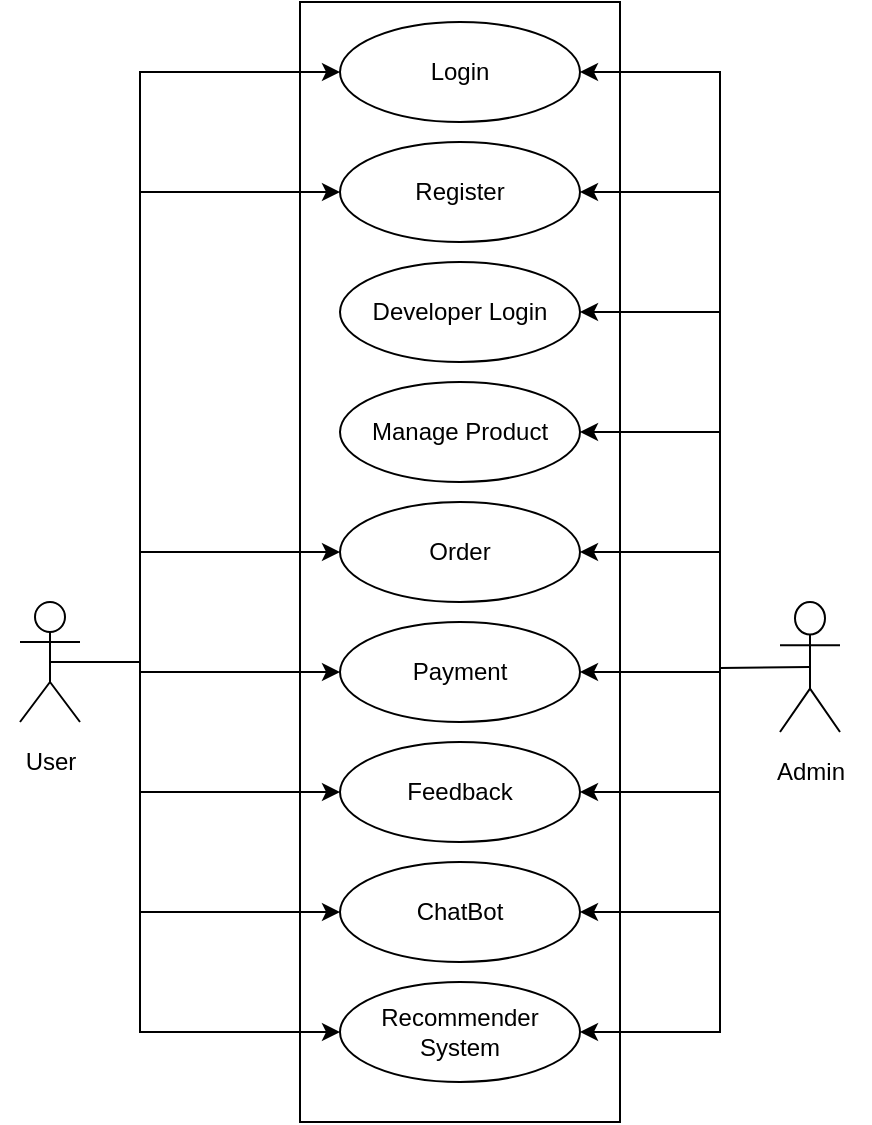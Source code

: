 <mxfile version="24.0.7" type="github">
  <diagram name="Page-1" id="xSG1XHO8h1wz-EjAUy9p">
    <mxGraphModel dx="954" dy="1666" grid="1" gridSize="10" guides="1" tooltips="1" connect="1" arrows="1" fold="1" page="1" pageScale="1" pageWidth="827" pageHeight="1169" math="0" shadow="0">
      <root>
        <mxCell id="0" />
        <mxCell id="1" parent="0" />
        <mxCell id="ypZid0iXlpYHnGb33FYo-2" value="" style="rounded=0;whiteSpace=wrap;html=1;direction=south;labelBackgroundColor=none;" vertex="1" parent="1">
          <mxGeometry x="330" y="-10" width="160" height="560" as="geometry" />
        </mxCell>
        <mxCell id="ypZid0iXlpYHnGb33FYo-4" value="Login" style="ellipse;whiteSpace=wrap;html=1;rounded=0;labelBackgroundColor=none;" vertex="1" parent="1">
          <mxGeometry x="350" width="120" height="50" as="geometry" />
        </mxCell>
        <mxCell id="ypZid0iXlpYHnGb33FYo-5" value="Register" style="ellipse;whiteSpace=wrap;html=1;rounded=0;labelBackgroundColor=none;" vertex="1" parent="1">
          <mxGeometry x="350" y="60" width="120" height="50" as="geometry" />
        </mxCell>
        <mxCell id="ypZid0iXlpYHnGb33FYo-6" value="Developer Login" style="ellipse;whiteSpace=wrap;html=1;rounded=0;labelBackgroundColor=none;" vertex="1" parent="1">
          <mxGeometry x="350" y="120" width="120" height="50" as="geometry" />
        </mxCell>
        <mxCell id="ypZid0iXlpYHnGb33FYo-7" value="Manage Product" style="ellipse;whiteSpace=wrap;html=1;rounded=0;labelBackgroundColor=none;" vertex="1" parent="1">
          <mxGeometry x="350" y="180" width="120" height="50" as="geometry" />
        </mxCell>
        <mxCell id="ypZid0iXlpYHnGb33FYo-8" value="Order" style="ellipse;whiteSpace=wrap;html=1;rounded=0;labelBackgroundColor=none;" vertex="1" parent="1">
          <mxGeometry x="350" y="240" width="120" height="50" as="geometry" />
        </mxCell>
        <mxCell id="ypZid0iXlpYHnGb33FYo-9" value="Payment" style="ellipse;whiteSpace=wrap;html=1;rounded=0;labelBackgroundColor=none;" vertex="1" parent="1">
          <mxGeometry x="350" y="300" width="120" height="50" as="geometry" />
        </mxCell>
        <mxCell id="ypZid0iXlpYHnGb33FYo-10" value="Feedback" style="ellipse;whiteSpace=wrap;html=1;rounded=0;labelBackgroundColor=none;" vertex="1" parent="1">
          <mxGeometry x="350" y="360" width="120" height="50" as="geometry" />
        </mxCell>
        <mxCell id="ypZid0iXlpYHnGb33FYo-12" value="ChatBot" style="ellipse;whiteSpace=wrap;html=1;rounded=0;labelBackgroundColor=none;" vertex="1" parent="1">
          <mxGeometry x="350" y="420" width="120" height="50" as="geometry" />
        </mxCell>
        <mxCell id="ypZid0iXlpYHnGb33FYo-13" value="Recommender&lt;div&gt;System&lt;/div&gt;" style="ellipse;whiteSpace=wrap;html=1;rounded=0;labelBackgroundColor=none;" vertex="1" parent="1">
          <mxGeometry x="350" y="480" width="120" height="50" as="geometry" />
        </mxCell>
        <mxCell id="ypZid0iXlpYHnGb33FYo-14" value="" style="shape=umlActor;verticalLabelPosition=bottom;verticalAlign=top;html=1;outlineConnect=0;rounded=0;labelBackgroundColor=none;" vertex="1" parent="1">
          <mxGeometry x="190" y="290" width="30" height="60" as="geometry" />
        </mxCell>
        <mxCell id="ypZid0iXlpYHnGb33FYo-15" value="" style="shape=umlActor;verticalLabelPosition=bottom;verticalAlign=top;html=1;outlineConnect=0;rounded=0;labelBackgroundColor=none;" vertex="1" parent="1">
          <mxGeometry x="570" y="290" width="30" height="65" as="geometry" />
        </mxCell>
        <mxCell id="ypZid0iXlpYHnGb33FYo-21" value="User" style="text;html=1;align=center;verticalAlign=middle;resizable=0;points=[];autosize=1;strokeColor=none;fillColor=none;rounded=0;labelBackgroundColor=none;" vertex="1" parent="1">
          <mxGeometry x="180" y="355" width="50" height="30" as="geometry" />
        </mxCell>
        <mxCell id="ypZid0iXlpYHnGb33FYo-22" value="Admin" style="text;html=1;align=center;verticalAlign=middle;resizable=0;points=[];autosize=1;strokeColor=none;fillColor=none;rounded=0;labelBackgroundColor=none;" vertex="1" parent="1">
          <mxGeometry x="555" y="360" width="60" height="30" as="geometry" />
        </mxCell>
        <mxCell id="ypZid0iXlpYHnGb33FYo-27" value="" style="endArrow=none;html=1;rounded=0;exitX=0.5;exitY=0.5;exitDx=0;exitDy=0;exitPerimeter=0;labelBackgroundColor=none;fontColor=default;" edge="1" parent="1" source="ypZid0iXlpYHnGb33FYo-14">
          <mxGeometry width="50" height="50" relative="1" as="geometry">
            <mxPoint x="390" y="260" as="sourcePoint" />
            <mxPoint x="250" y="320" as="targetPoint" />
          </mxGeometry>
        </mxCell>
        <mxCell id="ypZid0iXlpYHnGb33FYo-28" value="" style="endArrow=none;html=1;rounded=0;exitX=0.5;exitY=0.5;exitDx=0;exitDy=0;exitPerimeter=0;labelBackgroundColor=none;fontColor=default;" edge="1" parent="1" source="ypZid0iXlpYHnGb33FYo-15">
          <mxGeometry width="50" height="50" relative="1" as="geometry">
            <mxPoint x="390" y="260" as="sourcePoint" />
            <mxPoint x="540" y="323" as="targetPoint" />
          </mxGeometry>
        </mxCell>
        <mxCell id="ypZid0iXlpYHnGb33FYo-30" value="" style="endArrow=classic;html=1;rounded=0;entryX=0;entryY=0.5;entryDx=0;entryDy=0;labelBackgroundColor=none;fontColor=default;" edge="1" parent="1" target="ypZid0iXlpYHnGb33FYo-4">
          <mxGeometry width="50" height="50" relative="1" as="geometry">
            <mxPoint x="250" y="320" as="sourcePoint" />
            <mxPoint x="440" y="210" as="targetPoint" />
            <Array as="points">
              <mxPoint x="250" y="25" />
            </Array>
          </mxGeometry>
        </mxCell>
        <mxCell id="ypZid0iXlpYHnGb33FYo-31" value="" style="endArrow=classic;html=1;rounded=0;entryX=0;entryY=0.5;entryDx=0;entryDy=0;labelBackgroundColor=none;fontColor=default;" edge="1" parent="1" target="ypZid0iXlpYHnGb33FYo-5">
          <mxGeometry width="50" height="50" relative="1" as="geometry">
            <mxPoint x="250" y="320" as="sourcePoint" />
            <mxPoint x="440" y="210" as="targetPoint" />
            <Array as="points">
              <mxPoint x="250" y="85" />
            </Array>
          </mxGeometry>
        </mxCell>
        <mxCell id="ypZid0iXlpYHnGb33FYo-32" value="" style="endArrow=classic;html=1;rounded=0;entryX=0;entryY=0.5;entryDx=0;entryDy=0;labelBackgroundColor=none;fontColor=default;" edge="1" parent="1" target="ypZid0iXlpYHnGb33FYo-8">
          <mxGeometry width="50" height="50" relative="1" as="geometry">
            <mxPoint x="250" y="320" as="sourcePoint" />
            <mxPoint x="440" y="210" as="targetPoint" />
            <Array as="points">
              <mxPoint x="250" y="265" />
            </Array>
          </mxGeometry>
        </mxCell>
        <mxCell id="ypZid0iXlpYHnGb33FYo-33" value="" style="endArrow=classic;html=1;rounded=0;entryX=0;entryY=0.5;entryDx=0;entryDy=0;labelBackgroundColor=none;fontColor=default;" edge="1" parent="1" target="ypZid0iXlpYHnGb33FYo-9">
          <mxGeometry width="50" height="50" relative="1" as="geometry">
            <mxPoint x="250" y="320" as="sourcePoint" />
            <mxPoint x="440" y="330" as="targetPoint" />
            <Array as="points">
              <mxPoint x="250" y="325" />
            </Array>
          </mxGeometry>
        </mxCell>
        <mxCell id="ypZid0iXlpYHnGb33FYo-34" value="" style="endArrow=classic;html=1;rounded=0;entryX=0;entryY=0.5;entryDx=0;entryDy=0;labelBackgroundColor=none;fontColor=default;" edge="1" parent="1" target="ypZid0iXlpYHnGb33FYo-10">
          <mxGeometry width="50" height="50" relative="1" as="geometry">
            <mxPoint x="250" y="320" as="sourcePoint" />
            <mxPoint x="440" y="330" as="targetPoint" />
            <Array as="points">
              <mxPoint x="250" y="385" />
            </Array>
          </mxGeometry>
        </mxCell>
        <mxCell id="ypZid0iXlpYHnGb33FYo-35" value="" style="endArrow=classic;html=1;rounded=0;entryX=0;entryY=0.5;entryDx=0;entryDy=0;labelBackgroundColor=none;fontColor=default;" edge="1" parent="1" target="ypZid0iXlpYHnGb33FYo-12">
          <mxGeometry width="50" height="50" relative="1" as="geometry">
            <mxPoint x="250" y="320" as="sourcePoint" />
            <mxPoint x="440" y="330" as="targetPoint" />
            <Array as="points">
              <mxPoint x="250" y="445" />
            </Array>
          </mxGeometry>
        </mxCell>
        <mxCell id="ypZid0iXlpYHnGb33FYo-36" value="" style="endArrow=classic;html=1;rounded=0;entryX=0;entryY=0.5;entryDx=0;entryDy=0;labelBackgroundColor=none;fontColor=default;" edge="1" parent="1" target="ypZid0iXlpYHnGb33FYo-13">
          <mxGeometry width="50" height="50" relative="1" as="geometry">
            <mxPoint x="250" y="320" as="sourcePoint" />
            <mxPoint x="440" y="330" as="targetPoint" />
            <Array as="points">
              <mxPoint x="250" y="505" />
            </Array>
          </mxGeometry>
        </mxCell>
        <mxCell id="ypZid0iXlpYHnGb33FYo-37" value="" style="endArrow=classic;html=1;rounded=0;entryX=1;entryY=0.5;entryDx=0;entryDy=0;labelBackgroundColor=none;fontColor=default;" edge="1" parent="1" target="ypZid0iXlpYHnGb33FYo-4">
          <mxGeometry width="50" height="50" relative="1" as="geometry">
            <mxPoint x="540" y="320" as="sourcePoint" />
            <mxPoint x="440" y="210" as="targetPoint" />
            <Array as="points">
              <mxPoint x="540" y="25" />
            </Array>
          </mxGeometry>
        </mxCell>
        <mxCell id="ypZid0iXlpYHnGb33FYo-38" value="" style="endArrow=classic;html=1;rounded=0;entryX=1;entryY=0.5;entryDx=0;entryDy=0;labelBackgroundColor=none;fontColor=default;" edge="1" parent="1" target="ypZid0iXlpYHnGb33FYo-5">
          <mxGeometry width="50" height="50" relative="1" as="geometry">
            <mxPoint x="540" y="320" as="sourcePoint" />
            <mxPoint x="440" y="210" as="targetPoint" />
            <Array as="points">
              <mxPoint x="540" y="85" />
            </Array>
          </mxGeometry>
        </mxCell>
        <mxCell id="ypZid0iXlpYHnGb33FYo-39" value="" style="endArrow=classic;html=1;rounded=0;entryX=1;entryY=0.5;entryDx=0;entryDy=0;labelBackgroundColor=none;fontColor=default;" edge="1" parent="1" target="ypZid0iXlpYHnGb33FYo-6">
          <mxGeometry width="50" height="50" relative="1" as="geometry">
            <mxPoint x="540" y="320" as="sourcePoint" />
            <mxPoint x="440" y="210" as="targetPoint" />
            <Array as="points">
              <mxPoint x="540" y="145" />
            </Array>
          </mxGeometry>
        </mxCell>
        <mxCell id="ypZid0iXlpYHnGb33FYo-40" value="" style="endArrow=classic;html=1;rounded=0;entryX=1;entryY=0.5;entryDx=0;entryDy=0;labelBackgroundColor=none;fontColor=default;" edge="1" parent="1" target="ypZid0iXlpYHnGb33FYo-7">
          <mxGeometry width="50" height="50" relative="1" as="geometry">
            <mxPoint x="540" y="320" as="sourcePoint" />
            <mxPoint x="440" y="210" as="targetPoint" />
            <Array as="points">
              <mxPoint x="540" y="205" />
            </Array>
          </mxGeometry>
        </mxCell>
        <mxCell id="ypZid0iXlpYHnGb33FYo-41" value="" style="endArrow=classic;html=1;rounded=0;entryX=1;entryY=0.5;entryDx=0;entryDy=0;labelBackgroundColor=none;fontColor=default;" edge="1" parent="1" target="ypZid0iXlpYHnGb33FYo-8">
          <mxGeometry width="50" height="50" relative="1" as="geometry">
            <mxPoint x="540" y="320" as="sourcePoint" />
            <mxPoint x="440" y="210" as="targetPoint" />
            <Array as="points">
              <mxPoint x="540" y="265" />
            </Array>
          </mxGeometry>
        </mxCell>
        <mxCell id="ypZid0iXlpYHnGb33FYo-42" value="" style="endArrow=classic;html=1;rounded=0;entryX=1;entryY=0.5;entryDx=0;entryDy=0;labelBackgroundColor=none;fontColor=default;" edge="1" parent="1" target="ypZid0iXlpYHnGb33FYo-9">
          <mxGeometry width="50" height="50" relative="1" as="geometry">
            <mxPoint x="540" y="320" as="sourcePoint" />
            <mxPoint x="440" y="450" as="targetPoint" />
            <Array as="points">
              <mxPoint x="540" y="325" />
            </Array>
          </mxGeometry>
        </mxCell>
        <mxCell id="ypZid0iXlpYHnGb33FYo-43" value="" style="endArrow=classic;html=1;rounded=0;entryX=1;entryY=0.5;entryDx=0;entryDy=0;labelBackgroundColor=none;fontColor=default;" edge="1" parent="1" target="ypZid0iXlpYHnGb33FYo-10">
          <mxGeometry width="50" height="50" relative="1" as="geometry">
            <mxPoint x="540" y="320" as="sourcePoint" />
            <mxPoint x="440" y="450" as="targetPoint" />
            <Array as="points">
              <mxPoint x="540" y="385" />
            </Array>
          </mxGeometry>
        </mxCell>
        <mxCell id="ypZid0iXlpYHnGb33FYo-44" value="" style="endArrow=classic;html=1;rounded=0;entryX=1;entryY=0.5;entryDx=0;entryDy=0;labelBackgroundColor=none;fontColor=default;" edge="1" parent="1" target="ypZid0iXlpYHnGb33FYo-12">
          <mxGeometry width="50" height="50" relative="1" as="geometry">
            <mxPoint x="540" y="330" as="sourcePoint" />
            <mxPoint x="440" y="450" as="targetPoint" />
            <Array as="points">
              <mxPoint x="540" y="445" />
            </Array>
          </mxGeometry>
        </mxCell>
        <mxCell id="ypZid0iXlpYHnGb33FYo-45" value="" style="endArrow=classic;html=1;rounded=0;entryX=1;entryY=0.5;entryDx=0;entryDy=0;labelBackgroundColor=none;fontColor=default;" edge="1" parent="1" target="ypZid0iXlpYHnGb33FYo-13">
          <mxGeometry width="50" height="50" relative="1" as="geometry">
            <mxPoint x="540" y="410" as="sourcePoint" />
            <mxPoint x="440" y="450" as="targetPoint" />
            <Array as="points">
              <mxPoint x="540" y="505" />
            </Array>
          </mxGeometry>
        </mxCell>
      </root>
    </mxGraphModel>
  </diagram>
</mxfile>
